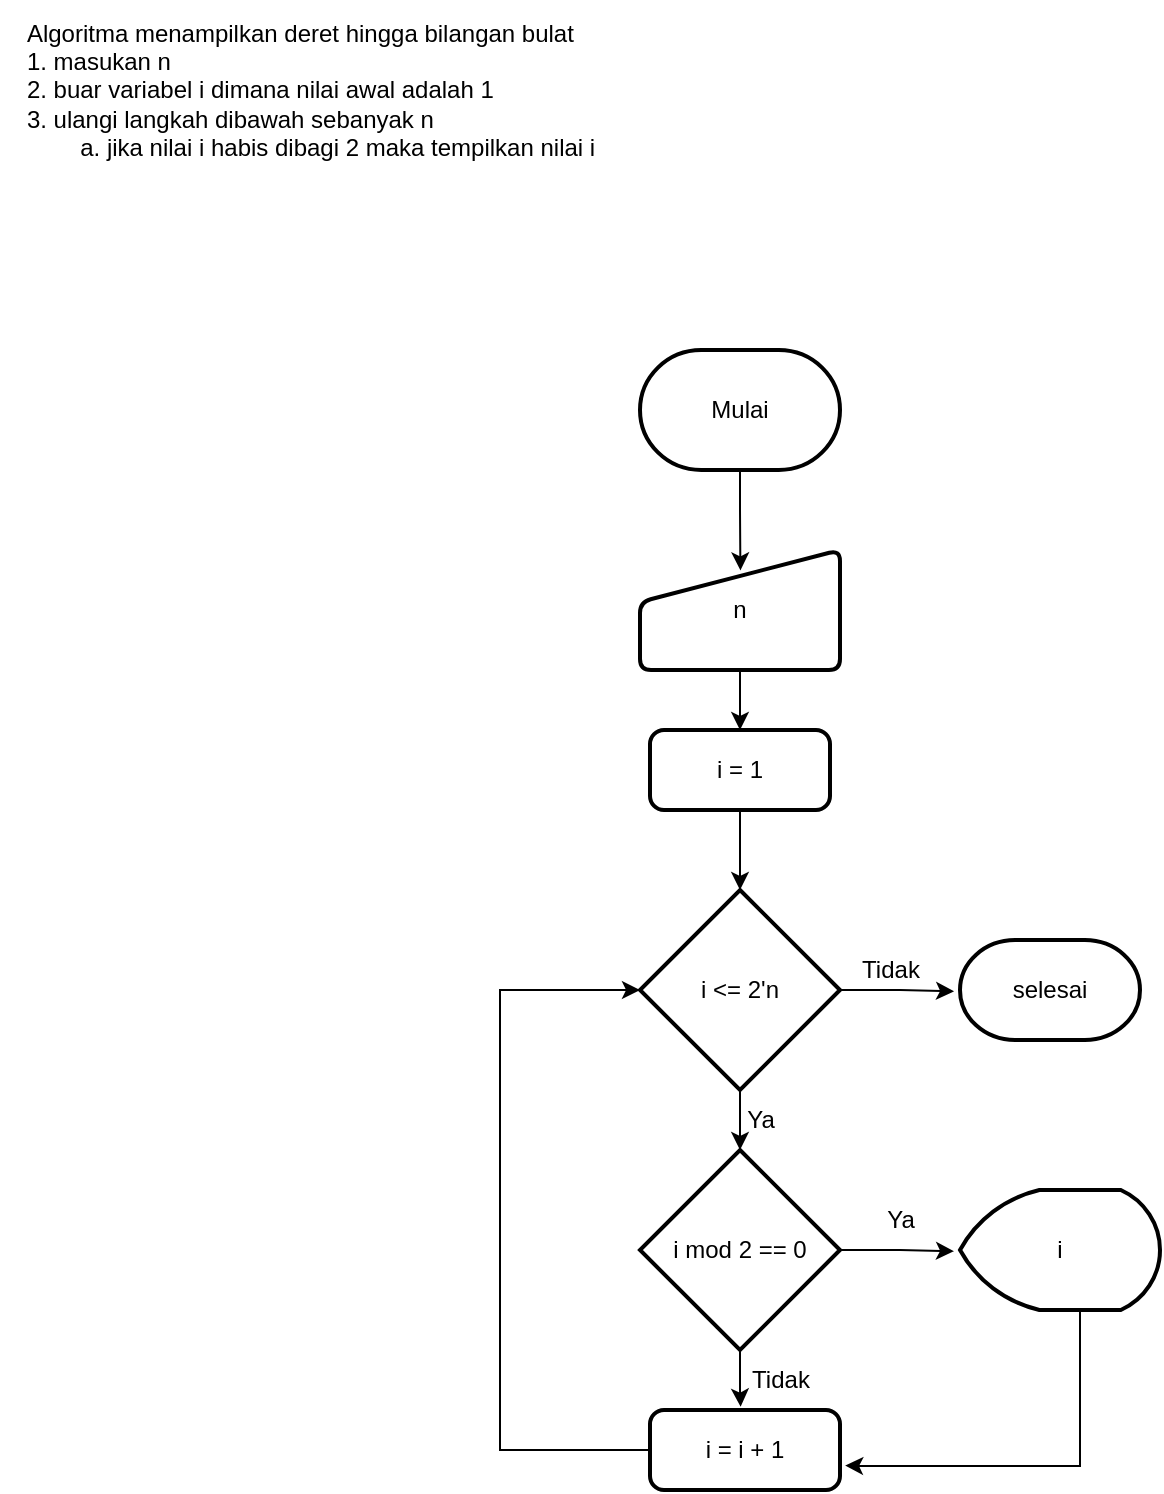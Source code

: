 <mxfile version="20.3.3" type="device"><diagram id="gWProMUYYZQsJ_1Jijn5" name="Page-1"><mxGraphModel dx="1422" dy="832" grid="1" gridSize="10" guides="1" tooltips="1" connect="1" arrows="1" fold="1" page="1" pageScale="1" pageWidth="850" pageHeight="1100" math="0" shadow="0"><root><mxCell id="0"/><mxCell id="1" parent="0"/><mxCell id="s__NC-wZqexn4e9pqknH-1" value="&lt;div style=&quot;text-align: left;&quot;&gt;&lt;span style=&quot;background-color: initial;&quot;&gt;Algoritma menampilkan deret hingga bilangan bulat&amp;nbsp;&lt;/span&gt;&lt;/div&gt;&lt;div style=&quot;text-align: left;&quot;&gt;&lt;span style=&quot;background-color: initial;&quot;&gt;1. masukan n&lt;/span&gt;&lt;/div&gt;&lt;div style=&quot;text-align: left;&quot;&gt;&lt;span style=&quot;background-color: initial;&quot;&gt;2. buar variabel i dimana nilai awal adalah 1&lt;/span&gt;&lt;/div&gt;&lt;div style=&quot;text-align: left;&quot;&gt;&lt;span style=&quot;background-color: initial;&quot;&gt;3. ulangi langkah dibawah sebanyak n&lt;/span&gt;&lt;/div&gt;&lt;div style=&quot;text-align: left;&quot;&gt;&lt;span style=&quot;background-color: initial;&quot;&gt;&lt;span style=&quot;white-space: pre;&quot;&gt;&#9;&lt;/span&gt;a. jika nilai i habis dibagi 2 maka tempilkan nilai i&lt;/span&gt;&lt;/div&gt;" style="text;html=1;align=center;verticalAlign=middle;resizable=0;points=[];autosize=1;strokeColor=none;fillColor=none;" parent="1" vertex="1"><mxGeometry x="20" y="25" width="310" height="90" as="geometry"/></mxCell><mxCell id="s__NC-wZqexn4e9pqknH-5" style="edgeStyle=orthogonalEdgeStyle;rounded=0;orthogonalLoop=1;jettySize=auto;html=1;entryX=0.502;entryY=0.17;entryDx=0;entryDy=0;entryPerimeter=0;" parent="1" source="s__NC-wZqexn4e9pqknH-2" target="s__NC-wZqexn4e9pqknH-3" edge="1"><mxGeometry relative="1" as="geometry"/></mxCell><mxCell id="s__NC-wZqexn4e9pqknH-2" value="Mulai" style="strokeWidth=2;html=1;shape=mxgraph.flowchart.terminator;whiteSpace=wrap;" parent="1" vertex="1"><mxGeometry x="340" y="200" width="100" height="60" as="geometry"/></mxCell><mxCell id="s__NC-wZqexn4e9pqknH-9" style="edgeStyle=orthogonalEdgeStyle;rounded=0;orthogonalLoop=1;jettySize=auto;html=1;entryX=0.5;entryY=0;entryDx=0;entryDy=0;" parent="1" source="s__NC-wZqexn4e9pqknH-3" target="s__NC-wZqexn4e9pqknH-7" edge="1"><mxGeometry relative="1" as="geometry"/></mxCell><mxCell id="s__NC-wZqexn4e9pqknH-3" value="n" style="html=1;strokeWidth=2;shape=manualInput;whiteSpace=wrap;rounded=1;size=26;arcSize=11;" parent="1" vertex="1"><mxGeometry x="340" y="300" width="100" height="60" as="geometry"/></mxCell><mxCell id="s__NC-wZqexn4e9pqknH-11" style="edgeStyle=orthogonalEdgeStyle;rounded=0;orthogonalLoop=1;jettySize=auto;html=1;entryX=0.5;entryY=0;entryDx=0;entryDy=0;entryPerimeter=0;" parent="1" source="s__NC-wZqexn4e9pqknH-6" target="s__NC-wZqexn4e9pqknH-8" edge="1"><mxGeometry relative="1" as="geometry"/></mxCell><mxCell id="s__NC-wZqexn4e9pqknH-21" style="edgeStyle=orthogonalEdgeStyle;rounded=0;orthogonalLoop=1;jettySize=auto;html=1;entryX=-0.033;entryY=0.513;entryDx=0;entryDy=0;entryPerimeter=0;" parent="1" source="s__NC-wZqexn4e9pqknH-6" target="s__NC-wZqexn4e9pqknH-20" edge="1"><mxGeometry relative="1" as="geometry"/></mxCell><mxCell id="s__NC-wZqexn4e9pqknH-6" value="i &amp;lt;= 2'n" style="strokeWidth=2;html=1;shape=mxgraph.flowchart.decision;whiteSpace=wrap;" parent="1" vertex="1"><mxGeometry x="340" y="470" width="100" height="100" as="geometry"/></mxCell><mxCell id="s__NC-wZqexn4e9pqknH-10" style="edgeStyle=orthogonalEdgeStyle;rounded=0;orthogonalLoop=1;jettySize=auto;html=1;entryX=0.5;entryY=0;entryDx=0;entryDy=0;entryPerimeter=0;" parent="1" source="s__NC-wZqexn4e9pqknH-7" target="s__NC-wZqexn4e9pqknH-6" edge="1"><mxGeometry relative="1" as="geometry"/></mxCell><mxCell id="s__NC-wZqexn4e9pqknH-7" value="i = 1" style="rounded=1;whiteSpace=wrap;html=1;absoluteArcSize=1;arcSize=14;strokeWidth=2;" parent="1" vertex="1"><mxGeometry x="345" y="390" width="90" height="40" as="geometry"/></mxCell><mxCell id="s__NC-wZqexn4e9pqknH-14" style="edgeStyle=orthogonalEdgeStyle;rounded=0;orthogonalLoop=1;jettySize=auto;html=1;entryX=-0.03;entryY=0.51;entryDx=0;entryDy=0;entryPerimeter=0;" parent="1" source="s__NC-wZqexn4e9pqknH-8" target="s__NC-wZqexn4e9pqknH-13" edge="1"><mxGeometry relative="1" as="geometry"/></mxCell><mxCell id="s__NC-wZqexn4e9pqknH-24" style="edgeStyle=orthogonalEdgeStyle;rounded=0;orthogonalLoop=1;jettySize=auto;html=1;entryX=0.477;entryY=-0.042;entryDx=0;entryDy=0;entryPerimeter=0;" parent="1" source="s__NC-wZqexn4e9pqknH-8" target="s__NC-wZqexn4e9pqknH-16" edge="1"><mxGeometry relative="1" as="geometry"/></mxCell><mxCell id="s__NC-wZqexn4e9pqknH-8" value="i mod 2 == 0" style="strokeWidth=2;html=1;shape=mxgraph.flowchart.decision;whiteSpace=wrap;" parent="1" vertex="1"><mxGeometry x="340" y="600" width="100" height="100" as="geometry"/></mxCell><mxCell id="s__NC-wZqexn4e9pqknH-12" value="Ya" style="text;html=1;align=center;verticalAlign=middle;resizable=0;points=[];autosize=1;strokeColor=none;fillColor=none;" parent="1" vertex="1"><mxGeometry x="380" y="570" width="40" height="30" as="geometry"/></mxCell><mxCell id="s__NC-wZqexn4e9pqknH-17" style="edgeStyle=orthogonalEdgeStyle;rounded=0;orthogonalLoop=1;jettySize=auto;html=1;entryX=1.027;entryY=0.695;entryDx=0;entryDy=0;entryPerimeter=0;" parent="1" source="s__NC-wZqexn4e9pqknH-13" target="s__NC-wZqexn4e9pqknH-16" edge="1"><mxGeometry relative="1" as="geometry"><mxPoint x="550" y="760" as="targetPoint"/><Array as="points"><mxPoint x="560" y="758"/><mxPoint x="450" y="758"/></Array></mxGeometry></mxCell><mxCell id="s__NC-wZqexn4e9pqknH-13" value="i" style="strokeWidth=2;html=1;shape=mxgraph.flowchart.display;whiteSpace=wrap;" parent="1" vertex="1"><mxGeometry x="500" y="620" width="100" height="60" as="geometry"/></mxCell><mxCell id="s__NC-wZqexn4e9pqknH-15" value="Ya" style="text;html=1;align=center;verticalAlign=middle;resizable=0;points=[];autosize=1;strokeColor=none;fillColor=none;" parent="1" vertex="1"><mxGeometry x="450" y="620" width="40" height="30" as="geometry"/></mxCell><mxCell id="s__NC-wZqexn4e9pqknH-19" style="edgeStyle=orthogonalEdgeStyle;rounded=0;orthogonalLoop=1;jettySize=auto;html=1;entryX=0;entryY=0.5;entryDx=0;entryDy=0;entryPerimeter=0;" parent="1" source="s__NC-wZqexn4e9pqknH-16" target="s__NC-wZqexn4e9pqknH-6" edge="1"><mxGeometry relative="1" as="geometry"><Array as="points"><mxPoint x="270" y="750"/><mxPoint x="270" y="520"/></Array></mxGeometry></mxCell><mxCell id="s__NC-wZqexn4e9pqknH-16" value="i = i + 1" style="rounded=1;whiteSpace=wrap;html=1;absoluteArcSize=1;arcSize=14;strokeWidth=2;" parent="1" vertex="1"><mxGeometry x="345" y="730" width="95" height="40" as="geometry"/></mxCell><mxCell id="s__NC-wZqexn4e9pqknH-20" value="selesai" style="strokeWidth=2;html=1;shape=mxgraph.flowchart.terminator;whiteSpace=wrap;" parent="1" vertex="1"><mxGeometry x="500" y="495" width="90" height="50" as="geometry"/></mxCell><mxCell id="s__NC-wZqexn4e9pqknH-22" value="Tidak" style="text;html=1;align=center;verticalAlign=middle;resizable=0;points=[];autosize=1;strokeColor=none;fillColor=none;" parent="1" vertex="1"><mxGeometry x="440" y="495" width="50" height="30" as="geometry"/></mxCell><mxCell id="s__NC-wZqexn4e9pqknH-25" value="Tidak" style="text;html=1;align=center;verticalAlign=middle;resizable=0;points=[];autosize=1;strokeColor=none;fillColor=none;" parent="1" vertex="1"><mxGeometry x="385" y="700" width="50" height="30" as="geometry"/></mxCell></root></mxGraphModel></diagram></mxfile>